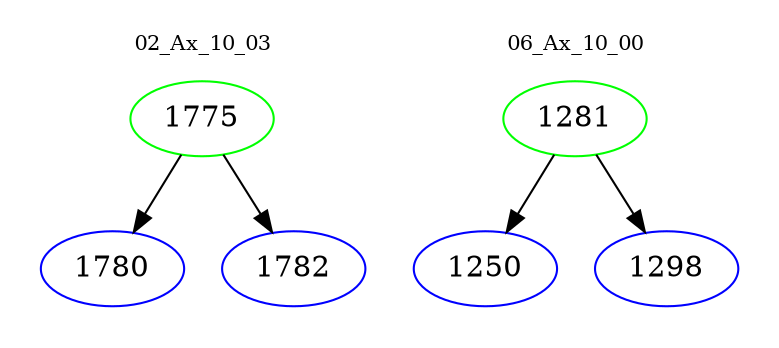 digraph{
subgraph cluster_0 {
color = white
label = "02_Ax_10_03";
fontsize=10;
T0_1775 [label="1775", color="green"]
T0_1775 -> T0_1780 [color="black"]
T0_1780 [label="1780", color="blue"]
T0_1775 -> T0_1782 [color="black"]
T0_1782 [label="1782", color="blue"]
}
subgraph cluster_1 {
color = white
label = "06_Ax_10_00";
fontsize=10;
T1_1281 [label="1281", color="green"]
T1_1281 -> T1_1250 [color="black"]
T1_1250 [label="1250", color="blue"]
T1_1281 -> T1_1298 [color="black"]
T1_1298 [label="1298", color="blue"]
}
}
